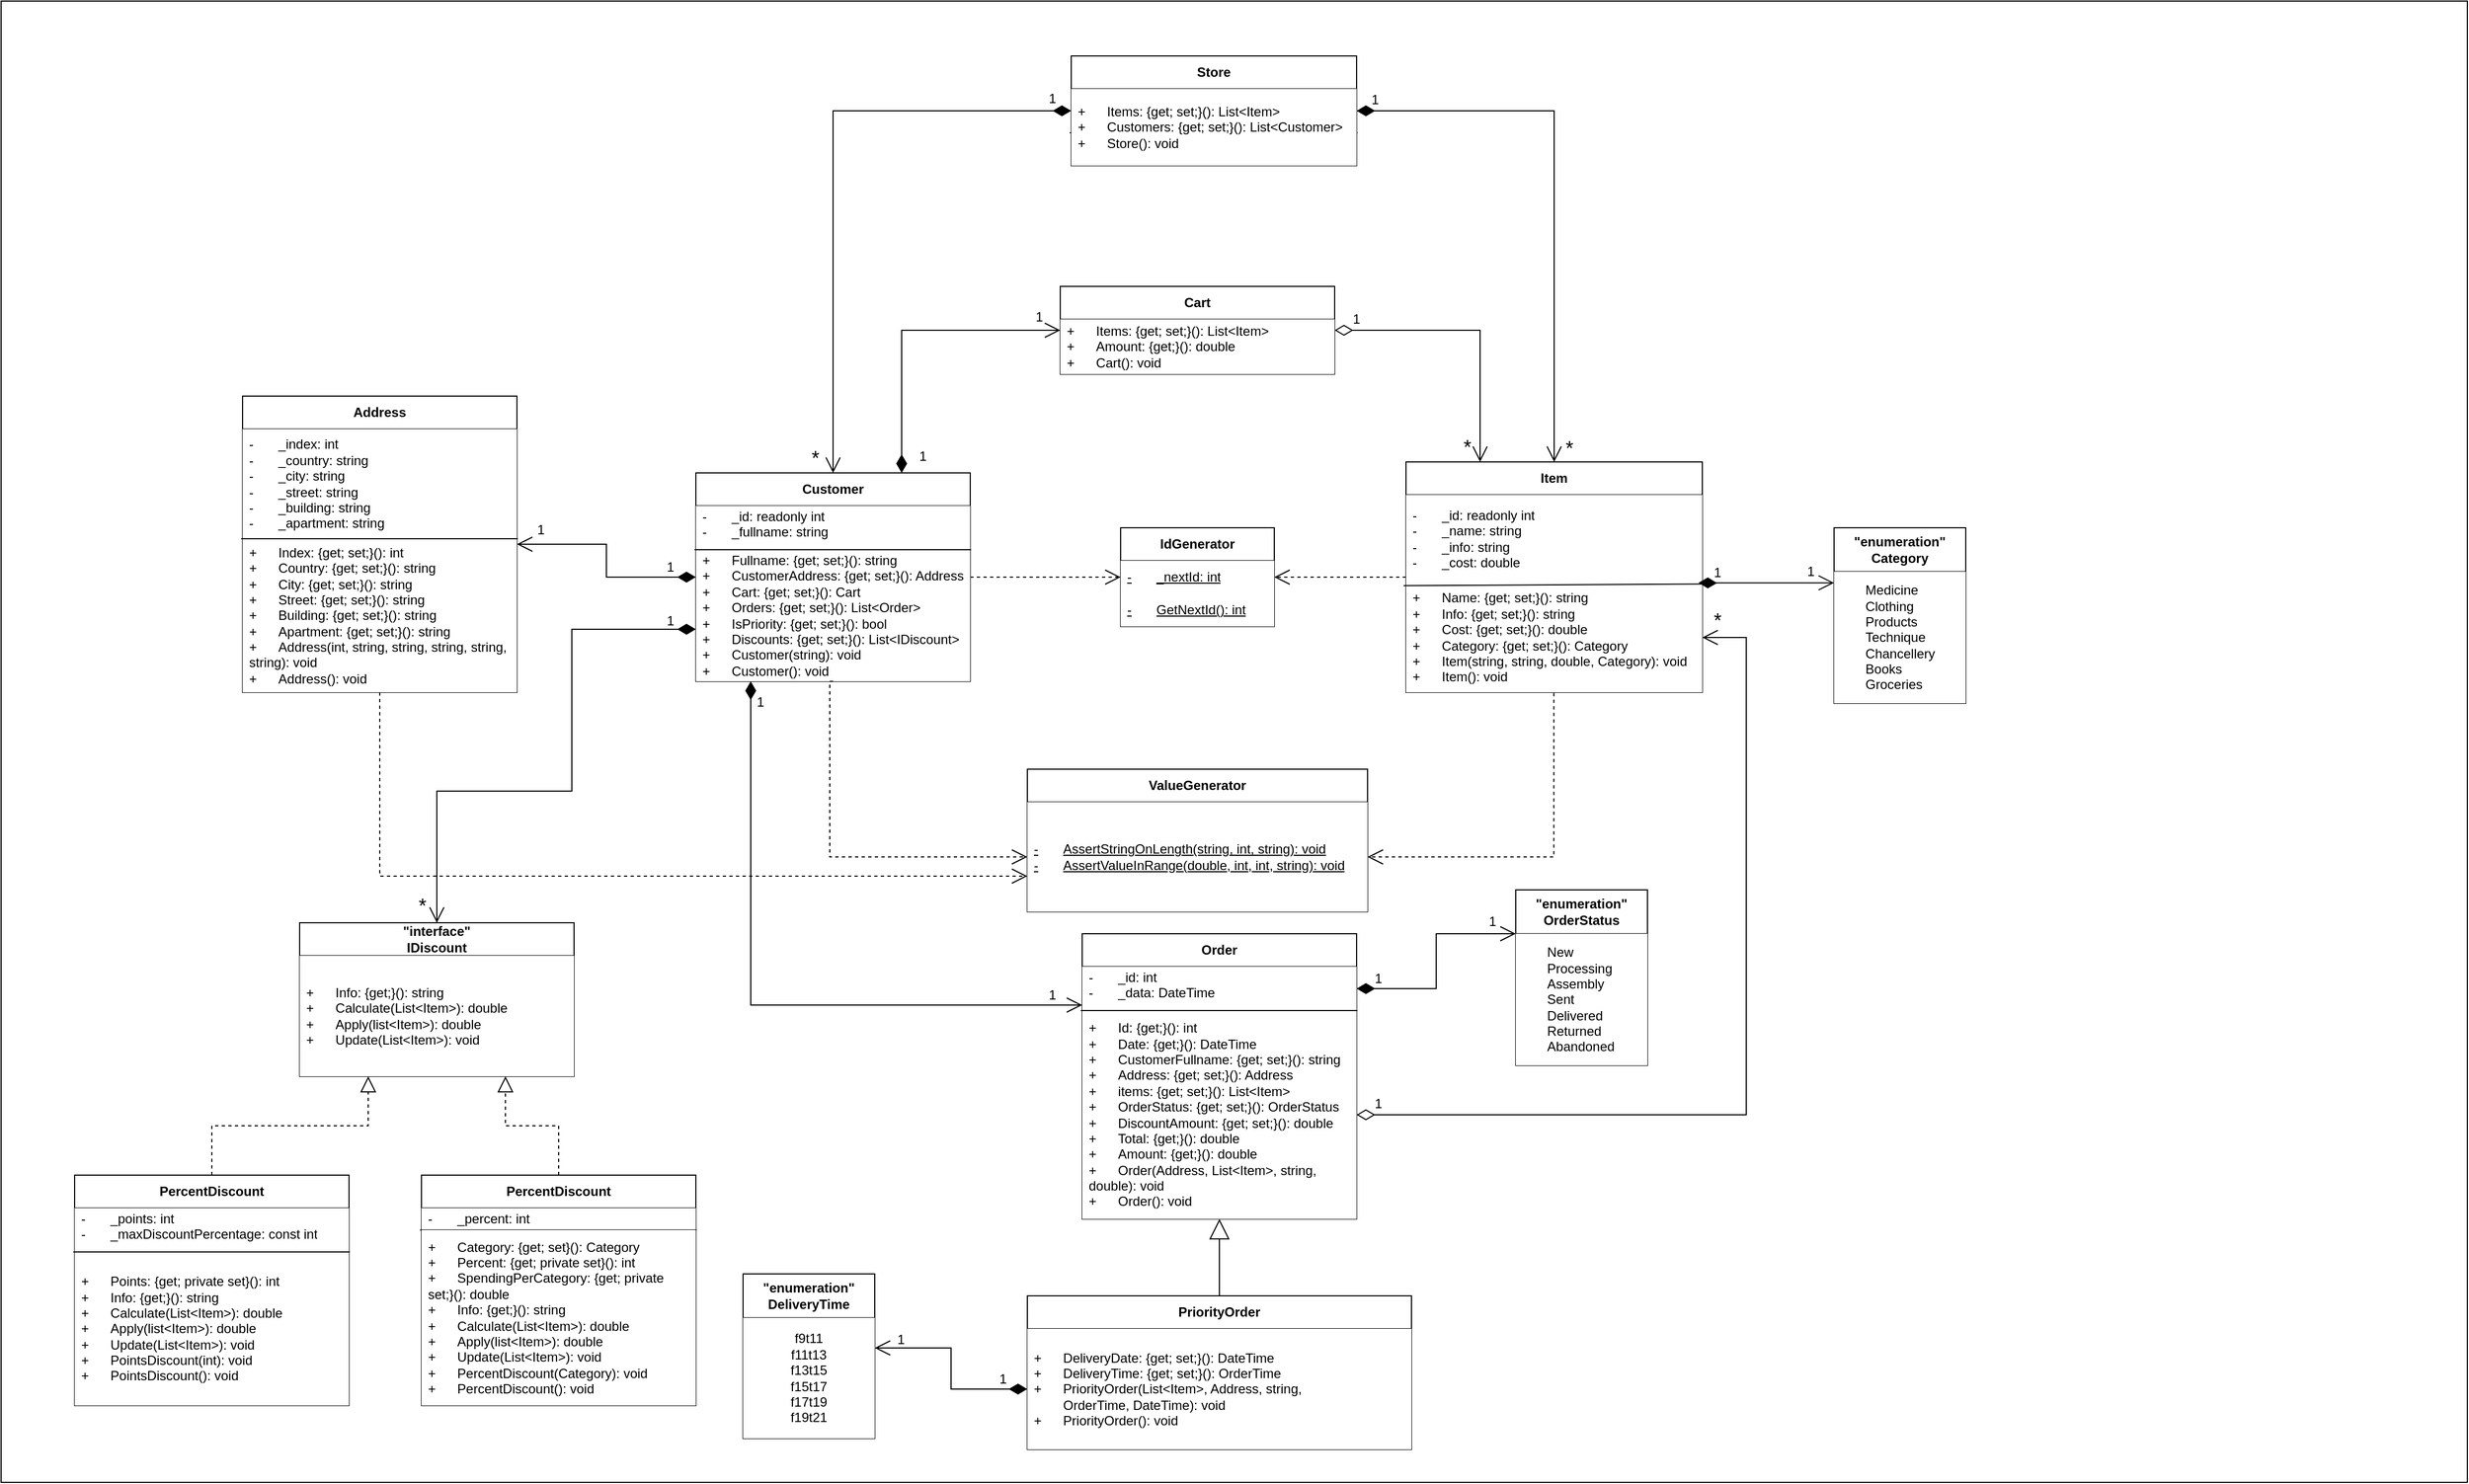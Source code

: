 <mxfile version="24.8.3">
  <diagram name="Страница — 1" id="o-_t8pJsE90R7URq08UV">
    <mxGraphModel dx="3602" dy="2704" grid="1" gridSize="10" guides="1" tooltips="1" connect="1" arrows="1" fold="1" page="1" pageScale="1" pageWidth="827" pageHeight="1169" math="0" shadow="0">
      <root>
        <mxCell id="0" />
        <mxCell id="1" parent="0" />
        <mxCell id="6YOJ4kojDpQFRinvcUPD-1" value="" style="rounded=0;whiteSpace=wrap;html=1;" parent="1" vertex="1">
          <mxGeometry x="-730" y="-300" width="2247" height="1350" as="geometry" />
        </mxCell>
        <mxCell id="3oPCn-MdB-oyABH3MXz9-6" value="&lt;span style=&quot;font-weight: 700;&quot;&gt;Item&lt;/span&gt;" style="swimlane;fontStyle=0;childLayout=stackLayout;horizontal=1;startSize=30;horizontalStack=0;resizeParent=1;resizeParentMax=0;resizeLast=0;collapsible=1;marginBottom=0;whiteSpace=wrap;html=1;" parent="1" vertex="1">
          <mxGeometry x="550" y="120" width="270" height="210" as="geometry">
            <mxRectangle x="510" y="190" width="70" height="30" as="alternateBounds" />
          </mxGeometry>
        </mxCell>
        <mxCell id="3oPCn-MdB-oyABH3MXz9-7" value="-&lt;span style=&quot;white-space: pre;&quot;&gt;&#x9;&lt;/span&gt;_id: readonly int&lt;div&gt;-&lt;span style=&quot;white-space: pre;&quot;&gt;&#x9;&lt;/span&gt;_name: string&lt;/div&gt;&lt;div&gt;-&lt;span style=&quot;white-space: pre;&quot;&gt;&#x9;&lt;/span&gt;_info: string&lt;/div&gt;&lt;div&gt;-&lt;span style=&quot;white-space: pre;&quot;&gt;&#x9;&lt;/span&gt;_cost: double&lt;/div&gt;" style="text;strokeColor=none;fillColor=#FFFFFF;align=left;verticalAlign=middle;spacingLeft=4;spacingRight=4;overflow=hidden;points=[[0,0.5],[1,0.5]];portConstraint=eastwest;rotatable=0;whiteSpace=wrap;html=1;" parent="3oPCn-MdB-oyABH3MXz9-6" vertex="1">
          <mxGeometry y="30" width="270" height="80" as="geometry" />
        </mxCell>
        <mxCell id="3oPCn-MdB-oyABH3MXz9-8" value="+&lt;span style=&quot;white-space: pre;&quot;&gt;&#x9;&lt;/span&gt;Name: {get; set;}(): string&lt;div&gt;+&lt;span style=&quot;white-space: pre;&quot;&gt;&#x9;&lt;/span&gt;Info: {get; set;}(): string&lt;br&gt;&lt;/div&gt;&lt;div&gt;+&lt;span style=&quot;white-space: pre;&quot;&gt;&#x9;&lt;/span&gt;Cost: {get; set;}(): double&lt;br&gt;&lt;/div&gt;&lt;div&gt;+&lt;span style=&quot;white-space: pre;&quot;&gt;&#x9;&lt;/span&gt;Category: {get; set;}(): Category&lt;/div&gt;&lt;div&gt;+&lt;span style=&quot;white-space: pre;&quot;&gt;&#x9;&lt;/span&gt;Item(string&lt;span style=&quot;background-color: initial;&quot;&gt;, string, double, Category): void&lt;/span&gt;&lt;/div&gt;&lt;div&gt;&lt;span style=&quot;background-color: initial;&quot;&gt;+&lt;span style=&quot;white-space: pre;&quot;&gt;&#x9;&lt;/span&gt;Item(): void&lt;/span&gt;&lt;/div&gt;" style="text;strokeColor=none;fillColor=#FFFFFF;align=left;verticalAlign=middle;spacingLeft=4;spacingRight=4;overflow=hidden;points=[[0,0.5],[1,0.5]];portConstraint=eastwest;rotatable=0;whiteSpace=wrap;html=1;" parent="3oPCn-MdB-oyABH3MXz9-6" vertex="1">
          <mxGeometry y="110" width="270" height="100" as="geometry" />
        </mxCell>
        <mxCell id="3oPCn-MdB-oyABH3MXz9-22" value="" style="endArrow=none;html=1;rounded=0;entryX=-0.008;entryY=0.028;entryDx=0;entryDy=0;entryPerimeter=0;exitX=1.002;exitY=0.012;exitDx=0;exitDy=0;exitPerimeter=0;" parent="3oPCn-MdB-oyABH3MXz9-6" source="3oPCn-MdB-oyABH3MXz9-8" target="3oPCn-MdB-oyABH3MXz9-8" edge="1">
          <mxGeometry width="50" height="50" relative="1" as="geometry">
            <mxPoint x="191" y="110" as="sourcePoint" />
            <mxPoint x="410" y="180" as="targetPoint" />
          </mxGeometry>
        </mxCell>
        <mxCell id="3oPCn-MdB-oyABH3MXz9-10" value="&lt;span style=&quot;font-weight: 700;&quot;&gt;Customer&lt;/span&gt;" style="swimlane;fontStyle=0;childLayout=stackLayout;horizontal=1;startSize=30;horizontalStack=0;resizeParent=1;resizeParentMax=0;resizeLast=0;collapsible=1;marginBottom=0;whiteSpace=wrap;html=1;" parent="1" vertex="1">
          <mxGeometry x="-97" y="130" width="250" height="190" as="geometry">
            <mxRectangle x="120" y="200" width="100" height="30" as="alternateBounds" />
          </mxGeometry>
        </mxCell>
        <mxCell id="3oPCn-MdB-oyABH3MXz9-11" value="-&lt;span style=&quot;white-space: pre;&quot;&gt;&#x9;&lt;/span&gt;_id: readonly int&lt;div&gt;-&lt;span style=&quot;white-space: pre;&quot;&gt;&#x9;&lt;/span&gt;_fullname: string&lt;/div&gt;&lt;div&gt;&lt;br&gt;&lt;/div&gt;" style="text;strokeColor=none;fillColor=#FFFFFF;align=left;verticalAlign=middle;spacingLeft=4;spacingRight=4;overflow=hidden;points=[[0,0.5],[1,0.5]];portConstraint=eastwest;rotatable=0;whiteSpace=wrap;html=1;" parent="3oPCn-MdB-oyABH3MXz9-10" vertex="1">
          <mxGeometry y="30" width="250" height="40" as="geometry" />
        </mxCell>
        <mxCell id="3oPCn-MdB-oyABH3MXz9-12" value="+&lt;span style=&quot;white-space: pre;&quot;&gt;&#x9;&lt;/span&gt;Fullname: {get; set;}(): string&lt;br&gt;&lt;div&gt;+&lt;span style=&quot;white-space: pre;&quot;&gt;&#x9;&lt;/span&gt;CustomerAddress: {get; set;}(): Address&lt;br&gt;&lt;/div&gt;&lt;div&gt;+&lt;span style=&quot;white-space: pre;&quot;&gt;&#x9;&lt;/span&gt;Cart: {get; set;}(): Cart&lt;br&gt;&lt;/div&gt;&lt;div&gt;+&lt;span style=&quot;white-space: pre;&quot;&gt;&#x9;&lt;/span&gt;Orders: {get; set;}(): List&amp;lt;Order&amp;gt;&lt;br&gt;&lt;/div&gt;&lt;div&gt;+&lt;span style=&quot;white-space: pre;&quot;&gt;&#x9;&lt;/span&gt;IsPriority: {get; set;}(): bool&lt;/div&gt;&lt;div&gt;+&lt;span style=&quot;white-space: pre;&quot;&gt;&#x9;&lt;/span&gt;Discounts: {get; set;}(): List&amp;lt;IDiscount&amp;gt;&lt;/div&gt;&lt;div&gt;+&lt;span style=&quot;white-space: pre;&quot;&gt;&#x9;&lt;/span&gt;&lt;span style=&quot;background-color: initial;&quot;&gt;Customer(string): void&lt;/span&gt;&lt;/div&gt;&lt;div&gt;&lt;span style=&quot;background-color: initial;&quot;&gt;+&lt;span style=&quot;white-space: pre;&quot;&gt;&#x9;&lt;/span&gt;&lt;/span&gt;&lt;span style=&quot;background-color: initial;&quot;&gt;Customer(): void&lt;/span&gt;&lt;/div&gt;" style="text;strokeColor=none;fillColor=#FFFFFF;align=left;verticalAlign=middle;spacingLeft=4;spacingRight=4;overflow=hidden;points=[[0,0.5],[1,0.5]];portConstraint=eastwest;rotatable=0;whiteSpace=wrap;html=1;" parent="3oPCn-MdB-oyABH3MXz9-10" vertex="1">
          <mxGeometry y="70" width="250" height="120" as="geometry" />
        </mxCell>
        <mxCell id="3oPCn-MdB-oyABH3MXz9-23" value="" style="endArrow=none;html=1;rounded=0;exitX=-0.005;exitY=1;exitDx=0;exitDy=0;exitPerimeter=0;entryX=1.003;entryY=1;entryDx=0;entryDy=0;entryPerimeter=0;" parent="3oPCn-MdB-oyABH3MXz9-10" source="3oPCn-MdB-oyABH3MXz9-11" target="3oPCn-MdB-oyABH3MXz9-11" edge="1">
          <mxGeometry width="50" height="50" relative="1" as="geometry">
            <mxPoint x="350" y="-20" as="sourcePoint" />
            <mxPoint x="400" y="-70" as="targetPoint" />
            <Array as="points" />
          </mxGeometry>
        </mxCell>
        <mxCell id="3oPCn-MdB-oyABH3MXz9-14" value="&lt;span style=&quot;font-weight: 700;&quot;&gt;IdGenerator&lt;/span&gt;" style="swimlane;fontStyle=0;childLayout=stackLayout;horizontal=1;startSize=30;horizontalStack=0;resizeParent=1;resizeParentMax=0;resizeLast=0;collapsible=1;marginBottom=0;whiteSpace=wrap;html=1;" parent="1" vertex="1">
          <mxGeometry x="290" y="180" width="140" height="90" as="geometry">
            <mxRectangle x="320" y="100" width="110" height="30" as="alternateBounds" />
          </mxGeometry>
        </mxCell>
        <mxCell id="3oPCn-MdB-oyABH3MXz9-15" value="&lt;u&gt;-&lt;span style=&quot;white-space: pre;&quot;&gt;&#x9;&lt;/span&gt;_nextId: int&lt;/u&gt;" style="text;strokeColor=none;fillColor=#FFFFFF;align=left;verticalAlign=middle;spacingLeft=4;spacingRight=4;overflow=hidden;points=[[0,0.5],[1,0.5]];portConstraint=eastwest;rotatable=0;whiteSpace=wrap;html=1;" parent="3oPCn-MdB-oyABH3MXz9-14" vertex="1">
          <mxGeometry y="30" width="140" height="30" as="geometry" />
        </mxCell>
        <mxCell id="3oPCn-MdB-oyABH3MXz9-16" value="&lt;u&gt;-&lt;span style=&quot;white-space: pre;&quot;&gt;&#x9;&lt;/span&gt;GetNextId(): int&lt;/u&gt;" style="text;strokeColor=none;fillColor=#FFFFFF;align=left;verticalAlign=middle;spacingLeft=4;spacingRight=4;overflow=hidden;points=[[0,0.5],[1,0.5]];portConstraint=eastwest;rotatable=0;whiteSpace=wrap;html=1;" parent="3oPCn-MdB-oyABH3MXz9-14" vertex="1">
          <mxGeometry y="60" width="140" height="30" as="geometry" />
        </mxCell>
        <mxCell id="3oPCn-MdB-oyABH3MXz9-18" value="&lt;span style=&quot;font-weight: 700;&quot;&gt;ValueGenerator&lt;/span&gt;" style="swimlane;fontStyle=0;childLayout=stackLayout;horizontal=1;startSize=30;horizontalStack=0;resizeParent=1;resizeParentMax=0;resizeLast=0;collapsible=1;marginBottom=0;whiteSpace=wrap;html=1;" parent="1" vertex="1">
          <mxGeometry x="205" y="400" width="310" height="130" as="geometry">
            <mxRectangle x="310" y="280" width="130" height="30" as="alternateBounds" />
          </mxGeometry>
        </mxCell>
        <mxCell id="3oPCn-MdB-oyABH3MXz9-19" value="&lt;u&gt;-&lt;span style=&quot;white-space: pre;&quot;&gt;&#x9;&lt;/span&gt;AssertStringOnLength(string, int, string): void&lt;/u&gt;&lt;div&gt;&lt;u&gt;-&lt;span style=&quot;white-space: pre;&quot;&gt;&#x9;&lt;/span&gt;&lt;span style=&quot;background-color: initial;&quot;&gt;AssertValueInRange(double, int, int, string): void&lt;/span&gt;&lt;/u&gt;&lt;/div&gt;" style="text;strokeColor=none;fillColor=#FFFFFF;align=left;verticalAlign=middle;spacingLeft=4;spacingRight=4;overflow=hidden;points=[[0,0.5],[1,0.5]];portConstraint=eastwest;rotatable=0;whiteSpace=wrap;html=1;" parent="3oPCn-MdB-oyABH3MXz9-18" vertex="1">
          <mxGeometry y="30" width="310" height="100" as="geometry" />
        </mxCell>
        <mxCell id="qxKyC7N6KKH4LjMp6xyQ-5" value="&lt;span style=&quot;font-weight: 700;&quot;&gt;Address&lt;/span&gt;" style="swimlane;fontStyle=0;childLayout=stackLayout;horizontal=1;startSize=30;horizontalStack=0;resizeParent=1;resizeParentMax=0;resizeLast=0;collapsible=1;marginBottom=0;whiteSpace=wrap;html=1;" parent="1" vertex="1">
          <mxGeometry x="-510" y="60" width="250" height="270" as="geometry">
            <mxRectangle x="120" y="200" width="100" height="30" as="alternateBounds" />
          </mxGeometry>
        </mxCell>
        <mxCell id="qxKyC7N6KKH4LjMp6xyQ-6" value="-&lt;span style=&quot;white-space: pre;&quot;&gt;&#x9;&lt;/span&gt;_index: int&lt;div&gt;-&lt;span style=&quot;white-space: pre;&quot;&gt;&#x9;&lt;/span&gt;_country: string&lt;/div&gt;&lt;div&gt;-&lt;span style=&quot;white-space: pre;&quot;&gt;&#x9;&lt;/span&gt;_city: string&lt;/div&gt;&lt;div&gt;&lt;div&gt;-&lt;span style=&quot;white-space: pre;&quot;&gt;&#x9;&lt;/span&gt;_street: string&lt;/div&gt;&lt;div&gt;-&lt;span style=&quot;white-space: pre;&quot;&gt;&#x9;&lt;/span&gt;_building: string&lt;/div&gt;&lt;/div&gt;&lt;div&gt;-&lt;span style=&quot;white-space: pre;&quot;&gt;&#x9;&lt;/span&gt;_apartment: string&lt;br&gt;&lt;/div&gt;" style="text;strokeColor=none;fillColor=#FFFFFF;align=left;verticalAlign=middle;spacingLeft=4;spacingRight=4;overflow=hidden;points=[[0,0.5],[1,0.5]];portConstraint=eastwest;rotatable=0;whiteSpace=wrap;html=1;" parent="qxKyC7N6KKH4LjMp6xyQ-5" vertex="1">
          <mxGeometry y="30" width="250" height="100" as="geometry" />
        </mxCell>
        <mxCell id="qxKyC7N6KKH4LjMp6xyQ-7" value="+&lt;span style=&quot;white-space: pre;&quot;&gt;&#x9;&lt;/span&gt;Index: {get; set;}(): int&lt;br&gt;&lt;div&gt;+&lt;span style=&quot;white-space: pre;&quot;&gt;&#x9;&lt;/span&gt;Country: {get; set;}(): string&lt;br&gt;&lt;/div&gt;&lt;div&gt;+&lt;span style=&quot;white-space: pre;&quot;&gt;&#x9;&lt;/span&gt;City: {get; set;}(): string&lt;br&gt;&lt;/div&gt;&lt;div&gt;+&lt;span style=&quot;white-space: pre;&quot;&gt;&#x9;&lt;/span&gt;Street: {get; set;}(): string&lt;br&gt;&lt;/div&gt;&lt;div&gt;+&lt;span style=&quot;white-space: pre;&quot;&gt;&#x9;&lt;/span&gt;Building: {get; set;}(): string&lt;br&gt;&lt;/div&gt;&lt;div&gt;+&lt;span style=&quot;white-space: pre;&quot;&gt;&#x9;&lt;/span&gt;Apartment: {get; set;}(): string&lt;br&gt;&lt;/div&gt;&lt;div&gt;+&lt;span style=&quot;white-space: pre;&quot;&gt;&#x9;&lt;/span&gt;&lt;span style=&quot;background-color: initial;&quot;&gt;Address(int, string, string, string, string, string): void&lt;/span&gt;&lt;/div&gt;&lt;div&gt;&lt;span style=&quot;background-color: initial;&quot;&gt;+&lt;span style=&quot;white-space: pre;&quot;&gt;&#x9;&lt;/span&gt;&lt;/span&gt;&lt;span style=&quot;background-color: initial;&quot;&gt;Address(): void&lt;/span&gt;&lt;/div&gt;" style="text;strokeColor=none;fillColor=#FFFFFF;align=left;verticalAlign=middle;spacingLeft=4;spacingRight=4;overflow=hidden;points=[[0,0.5],[1,0.5]];portConstraint=eastwest;rotatable=0;whiteSpace=wrap;html=1;" parent="qxKyC7N6KKH4LjMp6xyQ-5" vertex="1">
          <mxGeometry y="130" width="250" height="140" as="geometry" />
        </mxCell>
        <mxCell id="qxKyC7N6KKH4LjMp6xyQ-8" value="" style="endArrow=none;html=1;rounded=0;exitX=-0.005;exitY=1;exitDx=0;exitDy=0;exitPerimeter=0;entryX=1.003;entryY=1;entryDx=0;entryDy=0;entryPerimeter=0;" parent="qxKyC7N6KKH4LjMp6xyQ-5" source="qxKyC7N6KKH4LjMp6xyQ-6" target="qxKyC7N6KKH4LjMp6xyQ-6" edge="1">
          <mxGeometry width="50" height="50" relative="1" as="geometry">
            <mxPoint x="350" y="-20" as="sourcePoint" />
            <mxPoint x="400" y="-70" as="targetPoint" />
          </mxGeometry>
        </mxCell>
        <mxCell id="qxKyC7N6KKH4LjMp6xyQ-9" value="&lt;span style=&quot;font-weight: 700;&quot;&gt;Store&lt;/span&gt;" style="swimlane;fontStyle=0;childLayout=stackLayout;horizontal=1;startSize=30;horizontalStack=0;resizeParent=1;resizeParentMax=0;resizeLast=0;collapsible=1;marginBottom=0;whiteSpace=wrap;html=1;" parent="1" vertex="1">
          <mxGeometry x="245" y="-250" width="260" height="100" as="geometry">
            <mxRectangle x="120" y="200" width="100" height="30" as="alternateBounds" />
          </mxGeometry>
        </mxCell>
        <mxCell id="qxKyC7N6KKH4LjMp6xyQ-12" value="" style="endArrow=none;html=1;rounded=0;exitX=-0.005;exitY=1;exitDx=0;exitDy=0;exitPerimeter=0;entryX=1.003;entryY=1;entryDx=0;entryDy=0;entryPerimeter=0;" parent="qxKyC7N6KKH4LjMp6xyQ-9" edge="1">
          <mxGeometry width="50" height="50" relative="1" as="geometry">
            <mxPoint x="-1.3" y="70" as="sourcePoint" />
            <mxPoint x="260.78" y="70" as="targetPoint" />
          </mxGeometry>
        </mxCell>
        <mxCell id="qxKyC7N6KKH4LjMp6xyQ-11" value="+&lt;span style=&quot;white-space: pre;&quot;&gt;&#x9;&lt;/span&gt;Items: {get; set;}(): List&amp;lt;Item&amp;gt;&lt;br&gt;&lt;div&gt;+&lt;span style=&quot;white-space: pre;&quot;&gt;&#x9;&lt;/span&gt;Customers: {get; set;}(): List&amp;lt;Customer&amp;gt;&lt;/div&gt;&lt;div&gt;&lt;span style=&quot;background-color: initial;&quot;&gt;+&lt;span style=&quot;white-space: pre;&quot;&gt;&#x9;&lt;/span&gt;&lt;/span&gt;&lt;span style=&quot;background-color: initial;&quot;&gt;Store(): void&lt;/span&gt;&lt;/div&gt;" style="text;strokeColor=none;fillColor=#FFFFFF;align=left;verticalAlign=middle;spacingLeft=4;spacingRight=4;overflow=hidden;points=[[0,0.5],[1,0.5]];portConstraint=eastwest;rotatable=0;whiteSpace=wrap;html=1;" parent="qxKyC7N6KKH4LjMp6xyQ-9" vertex="1">
          <mxGeometry y="30" width="260" height="70" as="geometry" />
        </mxCell>
        <mxCell id="qxKyC7N6KKH4LjMp6xyQ-13" value="&quot;enumeration&quot;&lt;div&gt;Category&lt;/div&gt;" style="swimlane;whiteSpace=wrap;html=1;startSize=40;" parent="1" vertex="1">
          <mxGeometry x="940" y="180" width="120" height="160" as="geometry" />
        </mxCell>
        <mxCell id="qxKyC7N6KKH4LjMp6xyQ-14" value="&lt;div&gt;&lt;span style=&quot;white-space: pre;&quot;&gt;&#x9;&lt;/span&gt;Medicine&lt;/div&gt;&lt;div&gt;&lt;span style=&quot;white-space: pre;&quot;&gt;&#x9;&lt;/span&gt;Clothing&lt;/div&gt;&lt;div&gt;&lt;span style=&quot;white-space: pre;&quot;&gt;&#x9;&lt;/span&gt;Products&lt;/div&gt;&lt;div&gt;&lt;span style=&quot;white-space: pre;&quot;&gt;&#x9;&lt;/span&gt;Technique&lt;/div&gt;&lt;div&gt;&lt;span style=&quot;white-space: pre;&quot;&gt;&#x9;&lt;/span&gt;Chancellery&lt;/div&gt;&lt;div&gt;&lt;span style=&quot;white-space: pre;&quot;&gt;&#x9;&lt;/span&gt;Books&lt;/div&gt;&lt;div&gt;&lt;span style=&quot;white-space: pre;&quot;&gt;&#x9;&lt;/span&gt;Groceries&lt;/div&gt;" style="text;html=1;align=left;verticalAlign=middle;whiteSpace=wrap;rounded=0;fillColor=#FFFFFF;" parent="qxKyC7N6KKH4LjMp6xyQ-13" vertex="1">
          <mxGeometry y="40" width="120" height="120" as="geometry" />
        </mxCell>
        <mxCell id="qxKyC7N6KKH4LjMp6xyQ-15" value="" style="endArrow=open;html=1;endSize=12;startArrow=diamondThin;startSize=14;startFill=1;edgeStyle=orthogonalEdgeStyle;align=left;verticalAlign=bottom;rounded=0;exitX=0.987;exitY=1.002;exitDx=0;exitDy=0;exitPerimeter=0;" parent="1" edge="1">
          <mxGeometry x="-0.781" relative="1" as="geometry">
            <mxPoint x="816.49" y="230.16" as="sourcePoint" />
            <mxPoint x="940" y="230.2" as="targetPoint" />
            <Array as="points">
              <mxPoint x="820" y="230" />
              <mxPoint x="820" y="230" />
            </Array>
            <mxPoint as="offset" />
          </mxGeometry>
        </mxCell>
        <mxCell id="qxKyC7N6KKH4LjMp6xyQ-19" value="" style="endArrow=open;html=1;endSize=12;startArrow=diamondThin;startSize=14;startFill=1;edgeStyle=orthogonalEdgeStyle;align=left;verticalAlign=bottom;rounded=0;entryX=1;entryY=0.5;entryDx=0;entryDy=0;exitX=0;exitY=0.5;exitDx=0;exitDy=0;" parent="1" source="3oPCn-MdB-oyABH3MXz9-10" target="qxKyC7N6KKH4LjMp6xyQ-5" edge="1">
          <mxGeometry x="-0.789" relative="1" as="geometry">
            <mxPoint x="-60" y="250" as="sourcePoint" />
            <mxPoint x="-110" y="320" as="targetPoint" />
            <mxPoint as="offset" />
          </mxGeometry>
        </mxCell>
        <mxCell id="qxKyC7N6KKH4LjMp6xyQ-20" value="" style="endArrow=open;html=1;endSize=12;startArrow=diamondThin;startSize=14;startFill=1;edgeStyle=orthogonalEdgeStyle;align=left;verticalAlign=bottom;rounded=0;entryX=0.5;entryY=0;entryDx=0;entryDy=0;exitX=1;exitY=0.5;exitDx=0;exitDy=0;" parent="1" source="qxKyC7N6KKH4LjMp6xyQ-9" target="3oPCn-MdB-oyABH3MXz9-6" edge="1">
          <mxGeometry x="-0.887" relative="1" as="geometry">
            <mxPoint x="330" y="120" as="sourcePoint" />
            <mxPoint x="490" y="120" as="targetPoint" />
            <mxPoint as="offset" />
          </mxGeometry>
        </mxCell>
        <mxCell id="qxKyC7N6KKH4LjMp6xyQ-21" value="" style="endArrow=open;html=1;endSize=12;startArrow=diamondThin;startSize=14;startFill=1;edgeStyle=orthogonalEdgeStyle;align=left;verticalAlign=bottom;rounded=0;exitX=0;exitY=0.5;exitDx=0;exitDy=0;entryX=0.5;entryY=0;entryDx=0;entryDy=0;" parent="1" source="qxKyC7N6KKH4LjMp6xyQ-9" target="3oPCn-MdB-oyABH3MXz9-10" edge="1">
          <mxGeometry x="-0.865" relative="1" as="geometry">
            <mxPoint x="330" y="120" as="sourcePoint" />
            <mxPoint x="490" y="120" as="targetPoint" />
            <mxPoint as="offset" />
          </mxGeometry>
        </mxCell>
        <mxCell id="sCDpq5XGALguKgtpFbH_-1" value="&lt;span style=&quot;font-weight: 700;&quot;&gt;Cart&lt;/span&gt;" style="swimlane;fontStyle=0;childLayout=stackLayout;horizontal=1;startSize=30;horizontalStack=0;resizeParent=1;resizeParentMax=0;resizeLast=0;collapsible=1;marginBottom=0;whiteSpace=wrap;html=1;" parent="1" vertex="1">
          <mxGeometry x="235" y="-40" width="250" height="80" as="geometry">
            <mxRectangle x="120" y="200" width="100" height="30" as="alternateBounds" />
          </mxGeometry>
        </mxCell>
        <mxCell id="sCDpq5XGALguKgtpFbH_-3" value="+&lt;span style=&quot;white-space: pre;&quot;&gt;&#x9;&lt;/span&gt;Items: {get; set;}(): List&amp;lt;Item&amp;gt;&lt;br&gt;&lt;div&gt;+&lt;span style=&quot;white-space: pre;&quot;&gt;&#x9;&lt;/span&gt;Amount: {get;}(): double&lt;/div&gt;&lt;div&gt;&lt;span style=&quot;background-color: initial;&quot;&gt;+&lt;span style=&quot;white-space: pre;&quot;&gt;&#x9;&lt;/span&gt;&lt;/span&gt;&lt;span style=&quot;background-color: initial;&quot;&gt;Cart(): void&lt;/span&gt;&lt;/div&gt;" style="text;strokeColor=none;fillColor=#FFFFFF;align=left;verticalAlign=middle;spacingLeft=4;spacingRight=4;overflow=hidden;points=[[0,0.5],[1,0.5]];portConstraint=eastwest;rotatable=0;whiteSpace=wrap;html=1;" parent="sCDpq5XGALguKgtpFbH_-1" vertex="1">
          <mxGeometry y="30" width="250" height="50" as="geometry" />
        </mxCell>
        <mxCell id="sCDpq5XGALguKgtpFbH_-5" value="&lt;span style=&quot;font-weight: 700;&quot;&gt;Order&lt;/span&gt;" style="swimlane;fontStyle=0;childLayout=stackLayout;horizontal=1;startSize=30;horizontalStack=0;resizeParent=1;resizeParentMax=0;resizeLast=0;collapsible=1;marginBottom=0;whiteSpace=wrap;html=1;" parent="1" vertex="1">
          <mxGeometry x="255" y="550" width="250" height="260" as="geometry">
            <mxRectangle x="120" y="200" width="100" height="30" as="alternateBounds" />
          </mxGeometry>
        </mxCell>
        <mxCell id="sCDpq5XGALguKgtpFbH_-6" value="-&lt;span style=&quot;white-space: pre;&quot;&gt;&#x9;&lt;/span&gt;_id: int&lt;div&gt;-&lt;span style=&quot;white-space: pre;&quot;&gt;&#x9;&lt;/span&gt;_data: DateTime&lt;/div&gt;&lt;div&gt;&lt;div&gt;&lt;br&gt;&lt;/div&gt;&lt;/div&gt;" style="text;strokeColor=none;fillColor=#FFFFFF;align=left;verticalAlign=middle;spacingLeft=4;spacingRight=4;overflow=hidden;points=[[0,0.5],[1,0.5]];portConstraint=eastwest;rotatable=0;whiteSpace=wrap;html=1;" parent="sCDpq5XGALguKgtpFbH_-5" vertex="1">
          <mxGeometry y="30" width="250" height="40" as="geometry" />
        </mxCell>
        <mxCell id="sCDpq5XGALguKgtpFbH_-7" value="+&lt;span style=&quot;white-space: pre;&quot;&gt;&#x9;&lt;/span&gt;Id: {get;}(): int&lt;br&gt;&lt;div&gt;+&lt;span style=&quot;white-space: pre;&quot;&gt;&#x9;&lt;/span&gt;Date: {get;}(): DateTime&lt;br&gt;&lt;/div&gt;&lt;div&gt;+&lt;span style=&quot;white-space: pre;&quot;&gt;&#x9;&lt;/span&gt;CustomerFullname: {get; set;}(): string&lt;br&gt;&lt;/div&gt;&lt;div&gt;+&lt;span style=&quot;white-space: pre;&quot;&gt;&#x9;&lt;/span&gt;Address: {get; set;}(): Address&lt;br&gt;&lt;/div&gt;&lt;div&gt;+&lt;span style=&quot;white-space: pre;&quot;&gt;&#x9;&lt;/span&gt;items: {get; set;}(): List&amp;lt;Item&amp;gt;&lt;br&gt;&lt;/div&gt;&lt;div&gt;+&lt;span style=&quot;white-space: pre;&quot;&gt;&#x9;&lt;/span&gt;OrderStatus: {get; set;}(): OrderStatus&lt;br&gt;&lt;/div&gt;&lt;div&gt;+&lt;span style=&quot;white-space: pre;&quot;&gt;&#x9;&lt;/span&gt;DiscountAmount: {get; set;}(): double&lt;/div&gt;&lt;div&gt;+&lt;span style=&quot;white-space: pre;&quot;&gt;&#x9;&lt;/span&gt;Total: {get;}(): double&lt;/div&gt;&lt;div&gt;+&lt;span style=&quot;white-space: pre;&quot;&gt;&#x9;&lt;/span&gt;Amount: {get;}(): double&lt;br&gt;&lt;/div&gt;&lt;div&gt;+&lt;span style=&quot;white-space: pre;&quot;&gt;&#x9;&lt;/span&gt;&lt;span style=&quot;background-color: initial;&quot;&gt;Order(Address, List&amp;lt;Item&amp;gt;, string, double): void&lt;/span&gt;&lt;/div&gt;&lt;div&gt;&lt;span style=&quot;background-color: initial;&quot;&gt;+&lt;span style=&quot;white-space: pre;&quot;&gt;&#x9;&lt;/span&gt;&lt;/span&gt;&lt;span style=&quot;background-color: initial;&quot;&gt;Order(): void&lt;/span&gt;&lt;/div&gt;" style="text;strokeColor=none;fillColor=#FFFFFF;align=left;verticalAlign=middle;spacingLeft=4;spacingRight=4;overflow=hidden;points=[[0,0.5],[1,0.5]];portConstraint=eastwest;rotatable=0;whiteSpace=wrap;html=1;" parent="sCDpq5XGALguKgtpFbH_-5" vertex="1">
          <mxGeometry y="70" width="250" height="190" as="geometry" />
        </mxCell>
        <mxCell id="sCDpq5XGALguKgtpFbH_-8" value="" style="endArrow=none;html=1;rounded=0;exitX=-0.005;exitY=1;exitDx=0;exitDy=0;exitPerimeter=0;entryX=1.003;entryY=1;entryDx=0;entryDy=0;entryPerimeter=0;" parent="sCDpq5XGALguKgtpFbH_-5" source="sCDpq5XGALguKgtpFbH_-6" target="sCDpq5XGALguKgtpFbH_-6" edge="1">
          <mxGeometry width="50" height="50" relative="1" as="geometry">
            <mxPoint x="350" y="-20" as="sourcePoint" />
            <mxPoint x="400" y="-70" as="targetPoint" />
          </mxGeometry>
        </mxCell>
        <mxCell id="sCDpq5XGALguKgtpFbH_-13" value="&quot;enumeration&quot;&lt;div&gt;OrderStatus&lt;/div&gt;" style="swimlane;whiteSpace=wrap;html=1;startSize=40;" parent="1" vertex="1">
          <mxGeometry x="650" y="510" width="120" height="160" as="geometry" />
        </mxCell>
        <mxCell id="sCDpq5XGALguKgtpFbH_-14" value="&lt;div&gt;&lt;span style=&quot;white-space: pre;&quot;&gt;&#x9;&lt;/span&gt;New&lt;/div&gt;&lt;div&gt;&lt;span style=&quot;white-space: pre;&quot;&gt;&#x9;&lt;/span&gt;Processing&lt;/div&gt;&lt;div&gt;&lt;span style=&quot;white-space: pre;&quot;&gt;&#x9;&lt;/span&gt;Assembly&lt;/div&gt;&lt;div&gt;&lt;span style=&quot;white-space: pre;&quot;&gt;&#x9;&lt;/span&gt;Sent&lt;/div&gt;&lt;div&gt;&lt;span style=&quot;white-space: pre;&quot;&gt;&#x9;&lt;/span&gt;Delivered&lt;/div&gt;&lt;div&gt;&lt;span style=&quot;white-space: pre;&quot;&gt;&#x9;&lt;/span&gt;Returned&lt;/div&gt;&lt;div&gt;&lt;span style=&quot;white-space: pre;&quot;&gt;&#x9;&lt;/span&gt;Abandoned&lt;/div&gt;" style="text;html=1;align=left;verticalAlign=middle;whiteSpace=wrap;rounded=0;fillColor=#FFFFFF;" parent="sCDpq5XGALguKgtpFbH_-13" vertex="1">
          <mxGeometry y="40" width="120" height="120" as="geometry" />
        </mxCell>
        <mxCell id="sCDpq5XGALguKgtpFbH_-15" value="" style="endArrow=open;html=1;endSize=12;startArrow=diamondThin;startSize=14;startFill=1;edgeStyle=orthogonalEdgeStyle;align=left;verticalAlign=bottom;rounded=0;entryX=0;entryY=0.25;entryDx=0;entryDy=0;exitX=1;exitY=0.5;exitDx=0;exitDy=0;" parent="1" source="sCDpq5XGALguKgtpFbH_-6" target="sCDpq5XGALguKgtpFbH_-13" edge="1">
          <mxGeometry x="-1" y="3" relative="1" as="geometry">
            <mxPoint x="-230" y="470" as="sourcePoint" />
            <mxPoint x="30" y="440" as="targetPoint" />
          </mxGeometry>
        </mxCell>
        <mxCell id="sCDpq5XGALguKgtpFbH_-16" value="" style="endArrow=open;html=1;endSize=12;startArrow=diamondThin;startSize=14;startFill=0;edgeStyle=orthogonalEdgeStyle;align=left;verticalAlign=bottom;rounded=0;entryX=1;entryY=0.5;entryDx=0;entryDy=0;exitX=1;exitY=0.5;exitDx=0;exitDy=0;" parent="1" source="sCDpq5XGALguKgtpFbH_-7" target="3oPCn-MdB-oyABH3MXz9-8" edge="1">
          <mxGeometry x="-1" y="3" relative="1" as="geometry">
            <mxPoint x="340" y="440" as="sourcePoint" />
            <mxPoint x="500" y="440" as="targetPoint" />
            <Array as="points">
              <mxPoint x="860" y="715" />
              <mxPoint x="860" y="280" />
            </Array>
          </mxGeometry>
        </mxCell>
        <mxCell id="sCDpq5XGALguKgtpFbH_-17" value="" style="endArrow=open;html=1;endSize=12;startArrow=diamondThin;startSize=14;startFill=1;edgeStyle=orthogonalEdgeStyle;align=left;verticalAlign=bottom;rounded=0;entryX=0;entryY=0.5;entryDx=0;entryDy=0;exitX=0.75;exitY=0;exitDx=0;exitDy=0;" parent="1" source="3oPCn-MdB-oyABH3MXz9-10" target="sCDpq5XGALguKgtpFbH_-1" edge="1">
          <mxGeometry x="-0.854" y="-3" relative="1" as="geometry">
            <mxPoint x="110" y="140" as="sourcePoint" />
            <mxPoint x="270" y="140" as="targetPoint" />
            <mxPoint as="offset" />
          </mxGeometry>
        </mxCell>
        <mxCell id="sCDpq5XGALguKgtpFbH_-18" value="" style="endArrow=open;html=1;endSize=12;startArrow=diamondThin;startSize=14;startFill=1;edgeStyle=orthogonalEdgeStyle;align=left;verticalAlign=bottom;rounded=0;exitX=0.2;exitY=1;exitDx=0;exitDy=0;exitPerimeter=0;entryX=0;entryY=0.25;entryDx=0;entryDy=0;" parent="1" source="3oPCn-MdB-oyABH3MXz9-12" target="sCDpq5XGALguKgtpFbH_-5" edge="1">
          <mxGeometry x="-0.927" y="10" relative="1" as="geometry">
            <mxPoint x="110" y="540" as="sourcePoint" />
            <mxPoint x="270" y="540" as="targetPoint" />
            <mxPoint as="offset" />
          </mxGeometry>
        </mxCell>
        <mxCell id="sCDpq5XGALguKgtpFbH_-19" value="" style="endArrow=open;html=1;endSize=12;startArrow=diamondThin;startSize=14;startFill=0;edgeStyle=orthogonalEdgeStyle;align=left;verticalAlign=bottom;rounded=0;exitX=1;exitY=0.5;exitDx=0;exitDy=0;entryX=0.25;entryY=0;entryDx=0;entryDy=0;" parent="1" source="sCDpq5XGALguKgtpFbH_-1" target="3oPCn-MdB-oyABH3MXz9-6" edge="1">
          <mxGeometry x="-1" y="3" relative="1" as="geometry">
            <mxPoint x="460" y="140" as="sourcePoint" />
            <mxPoint x="620" y="120" as="targetPoint" />
          </mxGeometry>
        </mxCell>
        <mxCell id="U4lXwwO2Gz3asMM8r3gg-1" value="" style="endArrow=open;endSize=12;dashed=1;html=1;rounded=0;exitX=0;exitY=0.5;exitDx=0;exitDy=0;entryX=1;entryY=0.5;entryDx=0;entryDy=0;" parent="1" source="3oPCn-MdB-oyABH3MXz9-6" target="3oPCn-MdB-oyABH3MXz9-15" edge="1">
          <mxGeometry width="160" relative="1" as="geometry">
            <mxPoint x="340" y="250" as="sourcePoint" />
            <mxPoint x="500" y="250" as="targetPoint" />
          </mxGeometry>
        </mxCell>
        <mxCell id="U4lXwwO2Gz3asMM8r3gg-2" value="" style="endArrow=open;endSize=12;dashed=1;html=1;rounded=0;entryX=0;entryY=0.5;entryDx=0;entryDy=0;exitX=1;exitY=0.5;exitDx=0;exitDy=0;" parent="1" source="3oPCn-MdB-oyABH3MXz9-10" target="3oPCn-MdB-oyABH3MXz9-15" edge="1">
          <mxGeometry width="160" relative="1" as="geometry">
            <mxPoint x="340" y="250" as="sourcePoint" />
            <mxPoint x="500" y="250" as="targetPoint" />
          </mxGeometry>
        </mxCell>
        <mxCell id="3oPCn-MdB-oyABH3MXz9-38" value="" style="endArrow=open;endSize=12;dashed=1;html=1;rounded=0;entryX=1;entryY=0.5;entryDx=0;entryDy=0;exitX=0.499;exitY=1.006;exitDx=0;exitDy=0;edgeStyle=orthogonalEdgeStyle;exitPerimeter=0;" parent="1" source="3oPCn-MdB-oyABH3MXz9-8" target="3oPCn-MdB-oyABH3MXz9-19" edge="1">
          <mxGeometry width="160" relative="1" as="geometry">
            <mxPoint x="340" y="270" as="sourcePoint" />
            <mxPoint x="500" y="270" as="targetPoint" />
          </mxGeometry>
        </mxCell>
        <mxCell id="3oPCn-MdB-oyABH3MXz9-37" value="" style="endArrow=open;endSize=12;dashed=1;html=1;rounded=0;exitX=0.5;exitY=1;exitDx=0;exitDy=0;edgeStyle=orthogonalEdgeStyle;entryX=0;entryY=0.5;entryDx=0;entryDy=0;" parent="1" source="3oPCn-MdB-oyABH3MXz9-10" target="3oPCn-MdB-oyABH3MXz9-19" edge="1">
          <mxGeometry width="160" relative="1" as="geometry">
            <mxPoint x="340" y="270" as="sourcePoint" />
            <mxPoint x="180" y="480" as="targetPoint" />
            <Array as="points">
              <mxPoint x="25" y="480" />
            </Array>
          </mxGeometry>
        </mxCell>
        <mxCell id="BVP456oVYyBE01FL_EXc-2" value="&lt;div&gt;&lt;br&gt;&lt;/div&gt;&lt;div&gt;&lt;br&gt;&lt;/div&gt;" style="endArrow=open;endSize=12;dashed=1;html=1;rounded=0;exitX=0.5;exitY=1;exitDx=0;exitDy=0;entryX=0;entryY=0.75;entryDx=0;entryDy=0;edgeStyle=orthogonalEdgeStyle;" parent="1" source="qxKyC7N6KKH4LjMp6xyQ-5" target="3oPCn-MdB-oyABH3MXz9-18" edge="1">
          <mxGeometry width="160" relative="1" as="geometry">
            <mxPoint x="-340" y="584" as="sourcePoint" />
            <mxPoint x="-180" y="584" as="targetPoint" />
          </mxGeometry>
        </mxCell>
        <mxCell id="BVP456oVYyBE01FL_EXc-3" value="1" style="text;html=1;align=center;verticalAlign=middle;whiteSpace=wrap;rounded=0;" parent="1" vertex="1">
          <mxGeometry x="-268" y="167" width="60" height="30" as="geometry" />
        </mxCell>
        <mxCell id="BVP456oVYyBE01FL_EXc-5" value="1" style="text;html=1;align=center;verticalAlign=middle;whiteSpace=wrap;rounded=0;" parent="1" vertex="1">
          <mxGeometry x="198" y="591" width="60" height="30" as="geometry" />
        </mxCell>
        <mxCell id="BVP456oVYyBE01FL_EXc-6" value="&lt;font style=&quot;font-size: 18px;&quot;&gt;*&lt;/font&gt;" style="text;html=1;align=center;verticalAlign=middle;whiteSpace=wrap;rounded=0;" parent="1" vertex="1">
          <mxGeometry x="804" y="250" width="60" height="30" as="geometry" />
        </mxCell>
        <mxCell id="BVP456oVYyBE01FL_EXc-7" value="1" style="text;html=1;align=center;verticalAlign=middle;whiteSpace=wrap;rounded=0;" parent="1" vertex="1">
          <mxGeometry x="599" y="524" width="60" height="30" as="geometry" />
        </mxCell>
        <mxCell id="BVP456oVYyBE01FL_EXc-9" value="1" style="text;html=1;align=center;verticalAlign=middle;whiteSpace=wrap;rounded=0;" parent="1" vertex="1">
          <mxGeometry x="889" y="205" width="60" height="30" as="geometry" />
        </mxCell>
        <mxCell id="BVP456oVYyBE01FL_EXc-10" value="1" style="text;html=1;align=center;verticalAlign=middle;whiteSpace=wrap;rounded=0;" parent="1" vertex="1">
          <mxGeometry x="186" y="-27" width="60" height="30" as="geometry" />
        </mxCell>
        <mxCell id="BVP456oVYyBE01FL_EXc-11" value="&lt;font style=&quot;font-size: 18px;&quot;&gt;*&lt;/font&gt;" style="text;html=1;align=center;verticalAlign=middle;whiteSpace=wrap;rounded=0;" parent="1" vertex="1">
          <mxGeometry x="576" y="92" width="60" height="30" as="geometry" />
        </mxCell>
        <mxCell id="BVP456oVYyBE01FL_EXc-12" value="&lt;font style=&quot;font-size: 18px;&quot;&gt;*&lt;/font&gt;" style="text;html=1;align=center;verticalAlign=middle;whiteSpace=wrap;rounded=0;" parent="1" vertex="1">
          <mxGeometry x="669" y="93" width="60" height="30" as="geometry" />
        </mxCell>
        <mxCell id="BVP456oVYyBE01FL_EXc-13" value="&lt;font style=&quot;font-size: 18px;&quot;&gt;*&lt;/font&gt;" style="text;html=1;align=center;verticalAlign=middle;whiteSpace=wrap;rounded=0;" parent="1" vertex="1">
          <mxGeometry x="-18" y="102" width="60" height="30" as="geometry" />
        </mxCell>
        <mxCell id="BVP456oVYyBE01FL_EXc-14" value="&lt;b&gt;PriorityOrder&lt;/b&gt;" style="swimlane;fontStyle=0;childLayout=stackLayout;horizontal=1;startSize=30;horizontalStack=0;resizeParent=1;resizeParentMax=0;resizeLast=0;collapsible=1;marginBottom=0;whiteSpace=wrap;html=1;" parent="1" vertex="1">
          <mxGeometry x="205" y="880" width="350" height="140" as="geometry">
            <mxRectangle x="120" y="200" width="100" height="30" as="alternateBounds" />
          </mxGeometry>
        </mxCell>
        <mxCell id="BVP456oVYyBE01FL_EXc-15" value="+&lt;span style=&quot;white-space: pre;&quot;&gt;&#x9;&lt;/span&gt;DeliveryDate: {get; set;}(): DateTime&lt;br&gt;&lt;div&gt;+&lt;span style=&quot;white-space: pre;&quot;&gt;&#x9;&lt;/span&gt;DeliveryTime: {get; set;}(): OrderTime&lt;/div&gt;&lt;div&gt;&lt;span style=&quot;background-color: initial;&quot;&gt;+&lt;span style=&quot;white-space: pre;&quot;&gt;&#x9;&lt;/span&gt;&lt;/span&gt;PriorityOrder&lt;span style=&quot;background-color: initial;&quot;&gt;(List&amp;lt;Item&amp;gt;, Address, string,&amp;nbsp;&lt;br&gt;&lt;/span&gt;&lt;span style=&quot;background-color: initial;&quot;&gt;&lt;span style=&quot;white-space: pre;&quot;&gt;&#x9;&lt;/span&gt;OrderTime,&amp;nbsp;&lt;/span&gt;&lt;span style=&quot;background-color: initial;&quot;&gt;DateTime&lt;/span&gt;&lt;span style=&quot;background-color: initial;&quot;&gt;): void&lt;/span&gt;&lt;/div&gt;&lt;div&gt;&lt;span style=&quot;background-color: initial;&quot;&gt;+&lt;span style=&quot;white-space: pre;&quot;&gt;&#x9;&lt;/span&gt;&lt;/span&gt;PriorityOrder&lt;span style=&quot;background-color: initial;&quot;&gt;(): void&lt;/span&gt;&lt;span style=&quot;background-color: initial;&quot;&gt;&lt;/span&gt;&lt;/div&gt;" style="text;strokeColor=none;fillColor=#FFFFFF;align=left;verticalAlign=middle;spacingLeft=4;spacingRight=4;overflow=hidden;points=[[0,0.5],[1,0.5]];portConstraint=eastwest;rotatable=0;whiteSpace=wrap;html=1;" parent="BVP456oVYyBE01FL_EXc-14" vertex="1">
          <mxGeometry y="30" width="350" height="110" as="geometry" />
        </mxCell>
        <mxCell id="BVP456oVYyBE01FL_EXc-16" value="&quot;enumeration&quot;&lt;div&gt;DeliveryTime&lt;/div&gt;" style="swimlane;whiteSpace=wrap;html=1;startSize=40;" parent="1" vertex="1">
          <mxGeometry x="-54" y="860" width="120" height="150" as="geometry" />
        </mxCell>
        <mxCell id="BVP456oVYyBE01FL_EXc-17" value="&lt;span style=&quot;&quot;&gt;f9t11&lt;/span&gt;&lt;div style=&quot;&quot;&gt;f11t13&lt;br&gt;&lt;/div&gt;&lt;div style=&quot;&quot;&gt;f13t15&lt;br&gt;&lt;/div&gt;&lt;div style=&quot;&quot;&gt;f15t17&lt;br&gt;&lt;/div&gt;&lt;div style=&quot;&quot;&gt;f17t19&lt;br&gt;&lt;/div&gt;&lt;div style=&quot;&quot;&gt;f19t21&lt;/div&gt;" style="text;html=1;align=center;verticalAlign=middle;whiteSpace=wrap;rounded=0;fillColor=#FFFFFF;" parent="BVP456oVYyBE01FL_EXc-16" vertex="1">
          <mxGeometry y="40" width="120" height="110" as="geometry" />
        </mxCell>
        <mxCell id="BVP456oVYyBE01FL_EXc-18" value="&lt;div&gt;&lt;br&gt;&lt;/div&gt;&lt;div&gt;&lt;br&gt;&lt;/div&gt;" style="endArrow=block;endSize=16;endFill=0;html=1;rounded=0;entryX=0.5;entryY=1;entryDx=0;entryDy=0;exitX=0.5;exitY=0;exitDx=0;exitDy=0;" parent="1" source="BVP456oVYyBE01FL_EXc-14" target="sCDpq5XGALguKgtpFbH_-5" edge="1">
          <mxGeometry width="160" relative="1" as="geometry">
            <mxPoint x="30" y="840" as="sourcePoint" />
            <mxPoint x="190" y="840" as="targetPoint" />
          </mxGeometry>
        </mxCell>
        <mxCell id="BVP456oVYyBE01FL_EXc-19" value="" style="endArrow=open;html=1;endSize=12;startArrow=diamondThin;startSize=14;startFill=1;edgeStyle=orthogonalEdgeStyle;align=left;verticalAlign=bottom;rounded=0;entryX=1;entryY=0.25;entryDx=0;entryDy=0;exitX=0;exitY=0.5;exitDx=0;exitDy=0;" parent="1" source="BVP456oVYyBE01FL_EXc-15" target="BVP456oVYyBE01FL_EXc-17" edge="1">
          <mxGeometry x="-0.714" relative="1" as="geometry">
            <mxPoint x="170" y="938" as="sourcePoint" />
            <mxPoint x="101" y="937" as="targetPoint" />
            <mxPoint as="offset" />
          </mxGeometry>
        </mxCell>
        <mxCell id="BVP456oVYyBE01FL_EXc-20" value="1" style="text;html=1;align=center;verticalAlign=middle;whiteSpace=wrap;rounded=0;" parent="1" vertex="1">
          <mxGeometry x="60" y="905" width="60" height="30" as="geometry" />
        </mxCell>
        <mxCell id="BVP456oVYyBE01FL_EXc-21" value="1" style="text;html=1;align=center;verticalAlign=middle;whiteSpace=wrap;rounded=0;" parent="1" vertex="1">
          <mxGeometry x="153" y="941" width="60" height="30" as="geometry" />
        </mxCell>
        <mxCell id="BVP456oVYyBE01FL_EXc-25" value="1" style="text;html=1;align=center;verticalAlign=middle;whiteSpace=wrap;rounded=0;" parent="1" vertex="1">
          <mxGeometry x="-150" y="201" width="60" height="30" as="geometry" />
        </mxCell>
        <mxCell id="BVP456oVYyBE01FL_EXc-26" value="1" style="text;html=1;align=center;verticalAlign=middle;whiteSpace=wrap;rounded=0;" parent="1" vertex="1">
          <mxGeometry x="80" y="100" width="60" height="30" as="geometry" />
        </mxCell>
        <mxCell id="BVP456oVYyBE01FL_EXc-27" value="1" style="text;html=1;align=center;verticalAlign=middle;whiteSpace=wrap;rounded=0;" parent="1" vertex="1">
          <mxGeometry x="198" y="-226" width="60" height="30" as="geometry" />
        </mxCell>
        <mxCell id="BVP456oVYyBE01FL_EXc-28" value="1" style="text;html=1;align=center;verticalAlign=middle;whiteSpace=wrap;rounded=0;" parent="1" vertex="1">
          <mxGeometry x="492" y="-225" width="60" height="30" as="geometry" />
        </mxCell>
        <mxCell id="BVP456oVYyBE01FL_EXc-29" value="1" style="text;html=1;align=center;verticalAlign=middle;whiteSpace=wrap;rounded=0;" parent="1" vertex="1">
          <mxGeometry x="475" y="-25" width="60" height="30" as="geometry" />
        </mxCell>
        <mxCell id="BVP456oVYyBE01FL_EXc-31" value="1" style="text;html=1;align=center;verticalAlign=middle;whiteSpace=wrap;rounded=0;" parent="1" vertex="1">
          <mxGeometry x="804" y="206" width="60" height="30" as="geometry" />
        </mxCell>
        <mxCell id="BVP456oVYyBE01FL_EXc-32" value="1" style="text;html=1;align=center;verticalAlign=middle;whiteSpace=wrap;rounded=0;" parent="1" vertex="1">
          <mxGeometry x="495" y="576" width="60" height="30" as="geometry" />
        </mxCell>
        <mxCell id="BVP456oVYyBE01FL_EXc-33" value="1" style="text;html=1;align=center;verticalAlign=middle;whiteSpace=wrap;rounded=0;" parent="1" vertex="1">
          <mxGeometry x="495" y="690" width="60" height="30" as="geometry" />
        </mxCell>
        <mxCell id="BVP456oVYyBE01FL_EXc-34" value="1" style="text;html=1;align=center;verticalAlign=middle;whiteSpace=wrap;rounded=0;" parent="1" vertex="1">
          <mxGeometry x="-68" y="324" width="60" height="30" as="geometry" />
        </mxCell>
        <mxCell id="2nHGZ-4NeLc6gxUqg3fq-1" value="&lt;b&gt;PercentDiscount&lt;/b&gt;" style="swimlane;fontStyle=0;childLayout=stackLayout;horizontal=1;startSize=30;horizontalStack=0;resizeParent=1;resizeParentMax=0;resizeLast=0;collapsible=1;marginBottom=0;whiteSpace=wrap;html=1;" parent="1" vertex="1">
          <mxGeometry x="-347" y="770" width="250" height="210" as="geometry">
            <mxRectangle x="120" y="200" width="100" height="30" as="alternateBounds" />
          </mxGeometry>
        </mxCell>
        <mxCell id="2nHGZ-4NeLc6gxUqg3fq-2" value="-&lt;span style=&quot;white-space: pre;&quot;&gt;&#x9;&lt;/span&gt;_percent: int&lt;div&gt;&lt;div&gt;&lt;br&gt;&lt;/div&gt;&lt;/div&gt;" style="text;strokeColor=none;fillColor=#FFFFFF;align=left;verticalAlign=middle;spacingLeft=4;spacingRight=4;overflow=hidden;points=[[0,0.5],[1,0.5]];portConstraint=eastwest;rotatable=0;whiteSpace=wrap;html=1;" parent="2nHGZ-4NeLc6gxUqg3fq-1" vertex="1">
          <mxGeometry y="30" width="250" height="20" as="geometry" />
        </mxCell>
        <mxCell id="2nHGZ-4NeLc6gxUqg3fq-4" value="" style="endArrow=none;html=1;rounded=0;exitX=-0.005;exitY=1;exitDx=0;exitDy=0;exitPerimeter=0;entryX=1.003;entryY=1;entryDx=0;entryDy=0;entryPerimeter=0;" parent="2nHGZ-4NeLc6gxUqg3fq-1" source="2nHGZ-4NeLc6gxUqg3fq-2" target="2nHGZ-4NeLc6gxUqg3fq-2" edge="1">
          <mxGeometry width="50" height="50" relative="1" as="geometry">
            <mxPoint x="350" y="-20" as="sourcePoint" />
            <mxPoint x="400" y="-70" as="targetPoint" />
          </mxGeometry>
        </mxCell>
        <mxCell id="2nHGZ-4NeLc6gxUqg3fq-3" value="+&lt;span style=&quot;white-space: pre;&quot;&gt;&#x9;&lt;/span&gt;Category: {get; set}(): Category&lt;br&gt;&lt;div&gt;+&lt;span style=&quot;white-space: pre;&quot;&gt;&#x9;&lt;/span&gt;Percent: {get; private set}(): int&lt;br&gt;&lt;/div&gt;&lt;div&gt;+&lt;span style=&quot;white-space: pre;&quot;&gt;&#x9;&lt;/span&gt;SpendingPerCategory: {get; private set;}(): double&lt;br&gt;&lt;/div&gt;&lt;div&gt;+&lt;span style=&quot;white-space: pre;&quot;&gt;&#x9;&lt;/span&gt;Info: {get;}(): string&lt;br&gt;&lt;/div&gt;&lt;div&gt;+&lt;span style=&quot;white-space: pre;&quot;&gt;&#x9;&lt;/span&gt;Calculate(&lt;span style=&quot;background-color: initial;&quot;&gt;List&amp;lt;Item&amp;gt;&lt;/span&gt;&lt;span style=&quot;background-color: initial;&quot;&gt;): double&lt;/span&gt;&lt;/div&gt;&lt;div&gt;+&lt;span style=&quot;white-space: pre;&quot;&gt;&#x9;&lt;/span&gt;Apply(list&amp;lt;Item&amp;gt;): double&lt;br&gt;&lt;/div&gt;&lt;div&gt;+&lt;span style=&quot;white-space: pre;&quot;&gt;&#x9;&lt;/span&gt;Update(List&amp;lt;Item&amp;gt;): void&lt;br&gt;&lt;/div&gt;&lt;div&gt;+&lt;span style=&quot;white-space: pre;&quot;&gt;&#x9;&lt;/span&gt;PercentDiscount&lt;span style=&quot;background-color: initial;&quot;&gt;(Category): void&lt;/span&gt;&lt;/div&gt;&lt;div&gt;&lt;span style=&quot;background-color: initial;&quot;&gt;+&lt;span style=&quot;white-space: pre;&quot;&gt;&#x9;&lt;/span&gt;&lt;/span&gt;PercentDiscount&lt;span style=&quot;background-color: initial;&quot;&gt;(): void&lt;/span&gt;&lt;/div&gt;" style="text;strokeColor=none;fillColor=#FFFFFF;align=left;verticalAlign=middle;spacingLeft=4;spacingRight=4;overflow=hidden;points=[[0,0.5],[1,0.5]];portConstraint=eastwest;rotatable=0;whiteSpace=wrap;html=1;" parent="2nHGZ-4NeLc6gxUqg3fq-1" vertex="1">
          <mxGeometry y="50" width="250" height="160" as="geometry" />
        </mxCell>
        <mxCell id="2nHGZ-4NeLc6gxUqg3fq-6" value="&lt;b&gt;PercentDiscount&lt;/b&gt;" style="swimlane;fontStyle=0;childLayout=stackLayout;horizontal=1;startSize=30;horizontalStack=0;resizeParent=1;resizeParentMax=0;resizeLast=0;collapsible=1;marginBottom=0;whiteSpace=wrap;html=1;" parent="1" vertex="1">
          <mxGeometry x="-663" y="770" width="250" height="210" as="geometry">
            <mxRectangle x="120" y="200" width="100" height="30" as="alternateBounds" />
          </mxGeometry>
        </mxCell>
        <mxCell id="2nHGZ-4NeLc6gxUqg3fq-7" value="-&lt;span style=&quot;white-space: pre;&quot;&gt;&#x9;&lt;/span&gt;_points: int&lt;div&gt;-&lt;span style=&quot;white-space: pre;&quot;&gt;&#x9;&lt;/span&gt;_maxDiscountPercentage: const int&lt;/div&gt;&lt;div&gt;&lt;div&gt;&lt;br&gt;&lt;/div&gt;&lt;/div&gt;" style="text;strokeColor=none;fillColor=#FFFFFF;align=left;verticalAlign=middle;spacingLeft=4;spacingRight=4;overflow=hidden;points=[[0,0.5],[1,0.5]];portConstraint=eastwest;rotatable=0;whiteSpace=wrap;html=1;" parent="2nHGZ-4NeLc6gxUqg3fq-6" vertex="1">
          <mxGeometry y="30" width="250" height="40" as="geometry" />
        </mxCell>
        <mxCell id="2nHGZ-4NeLc6gxUqg3fq-8" value="+&lt;span style=&quot;white-space: pre;&quot;&gt;&#x9;&lt;/span&gt;Points: {get; private set}(): int&lt;br&gt;&lt;div&gt;&lt;div&gt;+&lt;span style=&quot;white-space: pre;&quot;&gt;&#x9;&lt;/span&gt;Info: {get;}(): string&lt;br&gt;&lt;/div&gt;&lt;div&gt;+&lt;span style=&quot;white-space: pre;&quot;&gt;&#x9;&lt;/span&gt;Calculate(&lt;span style=&quot;background-color: initial;&quot;&gt;List&amp;lt;Item&amp;gt;&lt;/span&gt;&lt;span style=&quot;background-color: initial;&quot;&gt;): double&lt;/span&gt;&lt;/div&gt;&lt;div&gt;+&lt;span style=&quot;white-space: pre;&quot;&gt;&#x9;&lt;/span&gt;Apply(list&amp;lt;Item&amp;gt;): double&lt;br&gt;&lt;/div&gt;&lt;div&gt;+&lt;span style=&quot;white-space: pre;&quot;&gt;&#x9;&lt;/span&gt;Update(List&amp;lt;Item&amp;gt;): void&lt;/div&gt;&lt;/div&gt;&lt;div&gt;+&lt;span style=&quot;white-space: pre;&quot;&gt;&#x9;&lt;/span&gt;PointsDiscount(int&lt;span style=&quot;background-color: initial;&quot;&gt;): void&lt;/span&gt;&lt;/div&gt;&lt;div&gt;&lt;span style=&quot;background-color: initial;&quot;&gt;+&lt;span style=&quot;white-space: pre;&quot;&gt;&#x9;&lt;/span&gt;&lt;/span&gt;PointsDiscount&lt;span style=&quot;background-color: initial;&quot;&gt;(): void&lt;/span&gt;&lt;/div&gt;" style="text;strokeColor=none;fillColor=#FFFFFF;align=left;verticalAlign=middle;spacingLeft=4;spacingRight=4;overflow=hidden;points=[[0,0.5],[1,0.5]];portConstraint=eastwest;rotatable=0;whiteSpace=wrap;html=1;" parent="2nHGZ-4NeLc6gxUqg3fq-6" vertex="1">
          <mxGeometry y="70" width="250" height="140" as="geometry" />
        </mxCell>
        <mxCell id="2nHGZ-4NeLc6gxUqg3fq-9" value="" style="endArrow=none;html=1;rounded=0;exitX=-0.005;exitY=1;exitDx=0;exitDy=0;exitPerimeter=0;entryX=1.003;entryY=1;entryDx=0;entryDy=0;entryPerimeter=0;" parent="2nHGZ-4NeLc6gxUqg3fq-6" source="2nHGZ-4NeLc6gxUqg3fq-7" target="2nHGZ-4NeLc6gxUqg3fq-7" edge="1">
          <mxGeometry width="50" height="50" relative="1" as="geometry">
            <mxPoint x="350" y="-20" as="sourcePoint" />
            <mxPoint x="400" y="-70" as="targetPoint" />
          </mxGeometry>
        </mxCell>
        <mxCell id="2nHGZ-4NeLc6gxUqg3fq-10" value="&lt;div&gt;&lt;b&gt;&quot;interface&quot;&lt;/b&gt;&lt;/div&gt;&lt;b&gt;IDiscount&lt;/b&gt;" style="swimlane;fontStyle=0;childLayout=stackLayout;horizontal=1;startSize=30;horizontalStack=0;resizeParent=1;resizeParentMax=0;resizeLast=0;collapsible=1;marginBottom=0;whiteSpace=wrap;html=1;" parent="1" vertex="1">
          <mxGeometry x="-458" y="540" width="250" height="140" as="geometry">
            <mxRectangle x="120" y="200" width="100" height="30" as="alternateBounds" />
          </mxGeometry>
        </mxCell>
        <mxCell id="2nHGZ-4NeLc6gxUqg3fq-12" value="&lt;div&gt;&lt;br&gt;&lt;/div&gt;&lt;div&gt;+&lt;span style=&quot;white-space: pre;&quot;&gt;&#x9;&lt;/span&gt;Info: {get;}(): string&lt;br&gt;&lt;/div&gt;&lt;div&gt;+&lt;span style=&quot;white-space: pre;&quot;&gt;&#x9;&lt;/span&gt;Calculate(&lt;span style=&quot;background-color: initial;&quot;&gt;List&amp;lt;Item&amp;gt;&lt;/span&gt;&lt;span style=&quot;background-color: initial;&quot;&gt;): double&lt;/span&gt;&lt;/div&gt;&lt;div&gt;+&lt;span style=&quot;white-space: pre;&quot;&gt;&#x9;&lt;/span&gt;Apply(list&amp;lt;Item&amp;gt;): double&lt;br&gt;&lt;/div&gt;&lt;div&gt;+&lt;span style=&quot;white-space: pre;&quot;&gt;&#x9;&lt;/span&gt;Update(List&amp;lt;Item&amp;gt;): void&lt;br&gt;&lt;/div&gt;&lt;div&gt;&lt;br&gt;&lt;/div&gt;" style="text;strokeColor=none;fillColor=#FFFFFF;align=left;verticalAlign=middle;spacingLeft=4;spacingRight=4;overflow=hidden;points=[[0,0.5],[1,0.5]];portConstraint=eastwest;rotatable=0;whiteSpace=wrap;html=1;" parent="2nHGZ-4NeLc6gxUqg3fq-10" vertex="1">
          <mxGeometry y="30" width="250" height="110" as="geometry" />
        </mxCell>
        <mxCell id="2nHGZ-4NeLc6gxUqg3fq-14" value="" style="endArrow=block;dashed=1;endFill=0;endSize=12;html=1;rounded=0;entryX=0.75;entryY=1;entryDx=0;entryDy=0;exitX=0.5;exitY=0;exitDx=0;exitDy=0;edgeStyle=elbowEdgeStyle;elbow=vertical;" parent="1" source="2nHGZ-4NeLc6gxUqg3fq-1" target="2nHGZ-4NeLc6gxUqg3fq-10" edge="1">
          <mxGeometry width="160" relative="1" as="geometry">
            <mxPoint x="-290" y="850" as="sourcePoint" />
            <mxPoint x="-130" y="850" as="targetPoint" />
          </mxGeometry>
        </mxCell>
        <mxCell id="2nHGZ-4NeLc6gxUqg3fq-15" value="" style="endArrow=block;dashed=1;endFill=0;endSize=12;html=1;rounded=0;entryX=0.25;entryY=1;entryDx=0;entryDy=0;exitX=0.5;exitY=0;exitDx=0;exitDy=0;edgeStyle=elbowEdgeStyle;elbow=vertical;" parent="1" source="2nHGZ-4NeLc6gxUqg3fq-6" target="2nHGZ-4NeLc6gxUqg3fq-10" edge="1">
          <mxGeometry width="160" relative="1" as="geometry">
            <mxPoint x="-290" y="850" as="sourcePoint" />
            <mxPoint x="-130" y="850" as="targetPoint" />
          </mxGeometry>
        </mxCell>
        <mxCell id="2nHGZ-4NeLc6gxUqg3fq-16" value="" style="endArrow=open;html=1;endSize=12;startArrow=diamondThin;startSize=14;startFill=1;edgeStyle=orthogonalEdgeStyle;align=left;verticalAlign=bottom;rounded=0;exitX=0;exitY=0.75;exitDx=0;exitDy=0;entryX=0.5;entryY=0;entryDx=0;entryDy=0;" parent="1" source="3oPCn-MdB-oyABH3MXz9-10" target="2nHGZ-4NeLc6gxUqg3fq-10" edge="1">
          <mxGeometry x="-0.118" y="50" relative="1" as="geometry">
            <mxPoint x="-290" y="450" as="sourcePoint" />
            <mxPoint x="-130" y="450" as="targetPoint" />
            <Array as="points">
              <mxPoint x="-210" y="273" />
              <mxPoint x="-210" y="420" />
              <mxPoint x="-333" y="420" />
            </Array>
            <mxPoint y="1" as="offset" />
          </mxGeometry>
        </mxCell>
        <mxCell id="2nHGZ-4NeLc6gxUqg3fq-17" value="1" style="text;html=1;align=center;verticalAlign=middle;whiteSpace=wrap;rounded=0;" parent="1" vertex="1">
          <mxGeometry x="-150" y="250" width="60" height="30" as="geometry" />
        </mxCell>
        <mxCell id="2nHGZ-4NeLc6gxUqg3fq-18" value="&lt;font style=&quot;font-size: 18px;&quot;&gt;*&lt;/font&gt;" style="text;html=1;align=center;verticalAlign=middle;whiteSpace=wrap;rounded=0;" parent="1" vertex="1">
          <mxGeometry x="-376" y="510" width="60" height="30" as="geometry" />
        </mxCell>
      </root>
    </mxGraphModel>
  </diagram>
</mxfile>
